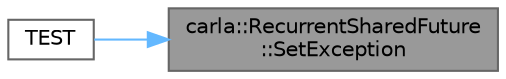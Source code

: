 digraph "carla::RecurrentSharedFuture::SetException"
{
 // INTERACTIVE_SVG=YES
 // LATEX_PDF_SIZE
  bgcolor="transparent";
  edge [fontname=Helvetica,fontsize=10,labelfontname=Helvetica,labelfontsize=10];
  node [fontname=Helvetica,fontsize=10,shape=box,height=0.2,width=0.4];
  rankdir="RL";
  Node1 [id="Node000001",label="carla::RecurrentSharedFuture\l::SetException",height=0.2,width=0.4,color="gray40", fillcolor="grey60", style="filled", fontcolor="black",tooltip="Set a exception, this exception will be thrown on all the threads waiting."];
  Node1 -> Node2 [id="edge1_Node000001_Node000002",dir="back",color="steelblue1",style="solid",tooltip=" "];
  Node2 [id="Node000002",label="TEST",height=0.2,width=0.4,color="grey40", fillcolor="white", style="filled",URL="$dc/d1b/test__recurrent__shared__future_8cpp.html#a314849f158fe88298a7911619a86281a",tooltip=" "];
}
